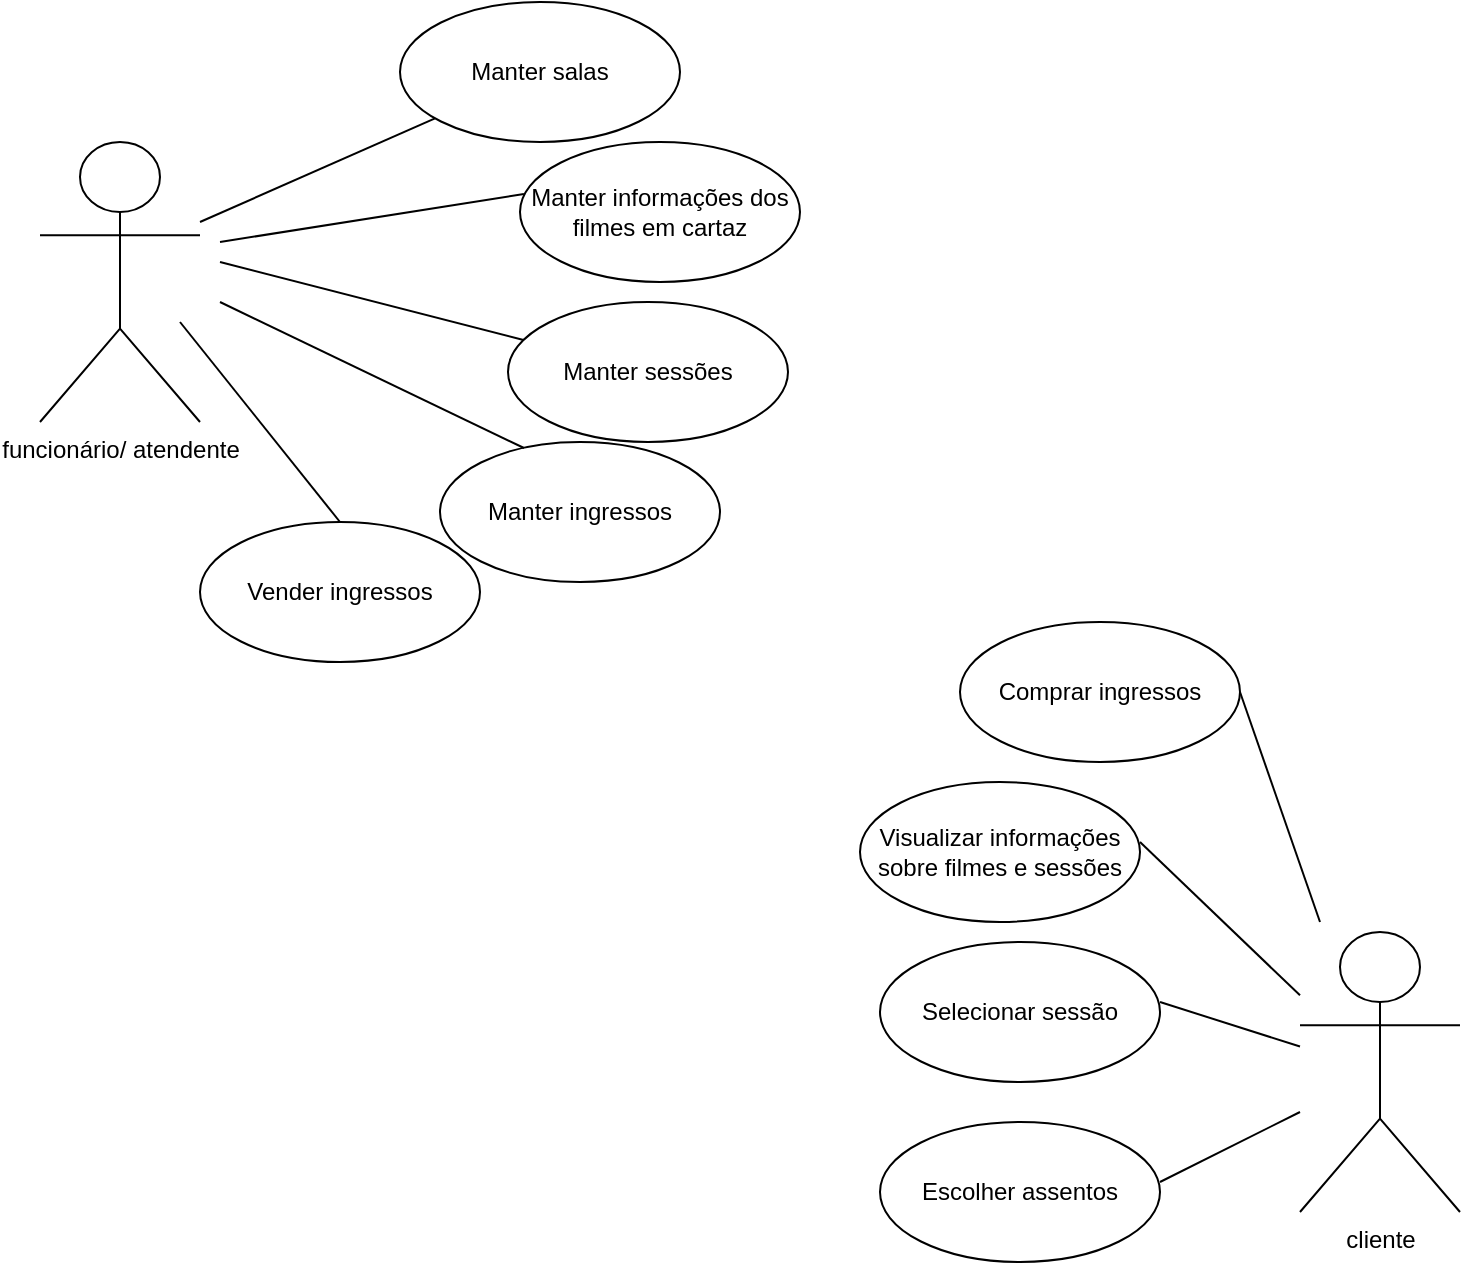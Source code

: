 <mxfile version="21.1.5" type="github">
  <diagram name="Página-1" id="7Vi-GyidPr399k-hqDmP">
    <mxGraphModel dx="1377" dy="796" grid="1" gridSize="10" guides="1" tooltips="1" connect="1" arrows="1" fold="1" page="1" pageScale="1" pageWidth="827" pageHeight="1169" math="0" shadow="0">
      <root>
        <mxCell id="0" />
        <mxCell id="1" parent="0" />
        <mxCell id="m8Dnvnueg_8cUG5QtnU9-1" value="funcionário/ atendente" style="shape=umlActor;html=1;verticalLabelPosition=bottom;verticalAlign=top;align=center;" vertex="1" parent="1">
          <mxGeometry x="40" y="120" width="80" height="140" as="geometry" />
        </mxCell>
        <mxCell id="m8Dnvnueg_8cUG5QtnU9-3" value="" style="rounded=0;orthogonalLoop=1;jettySize=auto;html=1;endArrow=none;endFill=0;" edge="1" parent="1" source="m8Dnvnueg_8cUG5QtnU9-2">
          <mxGeometry relative="1" as="geometry">
            <mxPoint x="120" y="160" as="targetPoint" />
            <Array as="points" />
          </mxGeometry>
        </mxCell>
        <mxCell id="m8Dnvnueg_8cUG5QtnU9-2" value="Manter salas" style="ellipse;whiteSpace=wrap;html=1;" vertex="1" parent="1">
          <mxGeometry x="220" y="50" width="140" height="70" as="geometry" />
        </mxCell>
        <mxCell id="m8Dnvnueg_8cUG5QtnU9-4" value="Manter informações dos filmes em cartaz" style="ellipse;whiteSpace=wrap;html=1;" vertex="1" parent="1">
          <mxGeometry x="280" y="120" width="140" height="70" as="geometry" />
        </mxCell>
        <mxCell id="m8Dnvnueg_8cUG5QtnU9-5" value="" style="rounded=0;orthogonalLoop=1;jettySize=auto;html=1;endArrow=none;endFill=0;exitX=0.014;exitY=0.371;exitDx=0;exitDy=0;exitPerimeter=0;" edge="1" parent="1" source="m8Dnvnueg_8cUG5QtnU9-4">
          <mxGeometry relative="1" as="geometry">
            <mxPoint x="248" y="118" as="sourcePoint" />
            <mxPoint x="130" y="170" as="targetPoint" />
            <Array as="points" />
          </mxGeometry>
        </mxCell>
        <mxCell id="m8Dnvnueg_8cUG5QtnU9-6" value="Manter sessões" style="ellipse;whiteSpace=wrap;html=1;" vertex="1" parent="1">
          <mxGeometry x="274" y="200" width="140" height="70" as="geometry" />
        </mxCell>
        <mxCell id="m8Dnvnueg_8cUG5QtnU9-7" value="" style="rounded=0;orthogonalLoop=1;jettySize=auto;html=1;endArrow=none;endFill=0;" edge="1" parent="1" source="m8Dnvnueg_8cUG5QtnU9-6">
          <mxGeometry relative="1" as="geometry">
            <mxPoint x="262" y="176" as="sourcePoint" />
            <mxPoint x="130" y="180" as="targetPoint" />
            <Array as="points" />
          </mxGeometry>
        </mxCell>
        <mxCell id="m8Dnvnueg_8cUG5QtnU9-8" value="Manter ingressos" style="ellipse;whiteSpace=wrap;html=1;" vertex="1" parent="1">
          <mxGeometry x="240" y="270" width="140" height="70" as="geometry" />
        </mxCell>
        <mxCell id="m8Dnvnueg_8cUG5QtnU9-9" value="" style="rounded=0;orthogonalLoop=1;jettySize=auto;html=1;endArrow=none;endFill=0;exitX=0.3;exitY=0.043;exitDx=0;exitDy=0;exitPerimeter=0;" edge="1" parent="1" source="m8Dnvnueg_8cUG5QtnU9-8">
          <mxGeometry relative="1" as="geometry">
            <mxPoint x="292" y="229" as="sourcePoint" />
            <mxPoint x="130" y="200" as="targetPoint" />
            <Array as="points" />
          </mxGeometry>
        </mxCell>
        <mxCell id="m8Dnvnueg_8cUG5QtnU9-11" value="cliente" style="shape=umlActor;html=1;verticalLabelPosition=bottom;verticalAlign=top;align=center;" vertex="1" parent="1">
          <mxGeometry x="670" y="515" width="80" height="140" as="geometry" />
        </mxCell>
        <mxCell id="m8Dnvnueg_8cUG5QtnU9-12" value="Vender ingressos" style="ellipse;whiteSpace=wrap;html=1;" vertex="1" parent="1">
          <mxGeometry x="120" y="310" width="140" height="70" as="geometry" />
        </mxCell>
        <mxCell id="m8Dnvnueg_8cUG5QtnU9-14" value="" style="rounded=0;orthogonalLoop=1;jettySize=auto;html=1;endArrow=none;endFill=0;exitX=0.5;exitY=0;exitDx=0;exitDy=0;" edge="1" parent="1" source="m8Dnvnueg_8cUG5QtnU9-12">
          <mxGeometry relative="1" as="geometry">
            <mxPoint x="279" y="301" as="sourcePoint" />
            <mxPoint x="110" y="210" as="targetPoint" />
            <Array as="points" />
          </mxGeometry>
        </mxCell>
        <mxCell id="m8Dnvnueg_8cUG5QtnU9-17" value="Comprar ingressos" style="ellipse;whiteSpace=wrap;html=1;" vertex="1" parent="1">
          <mxGeometry x="500" y="360" width="140" height="70" as="geometry" />
        </mxCell>
        <mxCell id="m8Dnvnueg_8cUG5QtnU9-20" value="" style="rounded=0;orthogonalLoop=1;jettySize=auto;html=1;endArrow=none;endFill=0;entryX=1;entryY=0.5;entryDx=0;entryDy=0;" edge="1" parent="1" target="m8Dnvnueg_8cUG5QtnU9-17">
          <mxGeometry relative="1" as="geometry">
            <mxPoint x="680" y="510" as="sourcePoint" />
            <mxPoint x="568" y="430" as="targetPoint" />
            <Array as="points" />
          </mxGeometry>
        </mxCell>
        <mxCell id="m8Dnvnueg_8cUG5QtnU9-21" value="Visualizar informações sobre filmes e sessões" style="ellipse;whiteSpace=wrap;html=1;" vertex="1" parent="1">
          <mxGeometry x="450" y="440" width="140" height="70" as="geometry" />
        </mxCell>
        <mxCell id="m8Dnvnueg_8cUG5QtnU9-22" value="" style="rounded=0;orthogonalLoop=1;jettySize=auto;html=1;endArrow=none;endFill=0;entryX=1;entryY=0.5;entryDx=0;entryDy=0;" edge="1" parent="1" source="m8Dnvnueg_8cUG5QtnU9-11">
          <mxGeometry relative="1" as="geometry">
            <mxPoint x="630" y="585" as="sourcePoint" />
            <mxPoint x="590" y="470" as="targetPoint" />
            <Array as="points" />
          </mxGeometry>
        </mxCell>
        <mxCell id="m8Dnvnueg_8cUG5QtnU9-23" value="Selecionar sessão" style="ellipse;whiteSpace=wrap;html=1;" vertex="1" parent="1">
          <mxGeometry x="460" y="520" width="140" height="70" as="geometry" />
        </mxCell>
        <mxCell id="m8Dnvnueg_8cUG5QtnU9-24" value="" style="rounded=0;orthogonalLoop=1;jettySize=auto;html=1;endArrow=none;endFill=0;entryX=1;entryY=0.5;entryDx=0;entryDy=0;" edge="1" parent="1" source="m8Dnvnueg_8cUG5QtnU9-11">
          <mxGeometry relative="1" as="geometry">
            <mxPoint x="640" y="665" as="sourcePoint" />
            <mxPoint x="600" y="550" as="targetPoint" />
            <Array as="points" />
          </mxGeometry>
        </mxCell>
        <mxCell id="m8Dnvnueg_8cUG5QtnU9-25" value="Escolher assentos" style="ellipse;whiteSpace=wrap;html=1;" vertex="1" parent="1">
          <mxGeometry x="460" y="610" width="140" height="70" as="geometry" />
        </mxCell>
        <mxCell id="m8Dnvnueg_8cUG5QtnU9-26" value="" style="rounded=0;orthogonalLoop=1;jettySize=auto;html=1;endArrow=none;endFill=0;entryX=1;entryY=0.5;entryDx=0;entryDy=0;" edge="1" parent="1" source="m8Dnvnueg_8cUG5QtnU9-11">
          <mxGeometry relative="1" as="geometry">
            <mxPoint x="670" y="662" as="sourcePoint" />
            <mxPoint x="600" y="640" as="targetPoint" />
            <Array as="points" />
          </mxGeometry>
        </mxCell>
      </root>
    </mxGraphModel>
  </diagram>
</mxfile>
